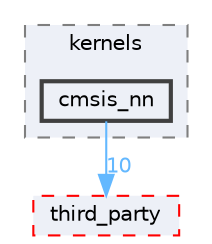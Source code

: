 digraph "Arduino/GetStartedWithMachineLearningOnArduino/tflite-micro-arduino-examples-main/src/tensorflow/lite/micro/kernels/cmsis_nn"
{
 // LATEX_PDF_SIZE
  bgcolor="transparent";
  edge [fontname=Helvetica,fontsize=10,labelfontname=Helvetica,labelfontsize=10];
  node [fontname=Helvetica,fontsize=10,shape=box,height=0.2,width=0.4];
  compound=true
  subgraph clusterdir_3a964531b7ae85174d5bf2de9f763a06 {
    graph [ bgcolor="#edf0f7", pencolor="grey50", label="kernels", fontname=Helvetica,fontsize=10 style="filled,dashed", URL="dir_3a964531b7ae85174d5bf2de9f763a06.html",tooltip=""]
  dir_176529cbd85ca3bc864c58aac07834ae [label="cmsis_nn", fillcolor="#edf0f7", color="grey25", style="filled,bold", URL="dir_176529cbd85ca3bc864c58aac07834ae.html",tooltip=""];
  }
  dir_132e7ec5e48d289908f71c63bf9105bc [label="third_party", fillcolor="#edf0f7", color="red", style="filled,dashed", URL="dir_132e7ec5e48d289908f71c63bf9105bc.html",tooltip=""];
  dir_176529cbd85ca3bc864c58aac07834ae->dir_132e7ec5e48d289908f71c63bf9105bc [headlabel="10", labeldistance=1.5 headhref="dir_000053_000342.html" href="dir_000053_000342.html" color="steelblue1" fontcolor="steelblue1"];
}
